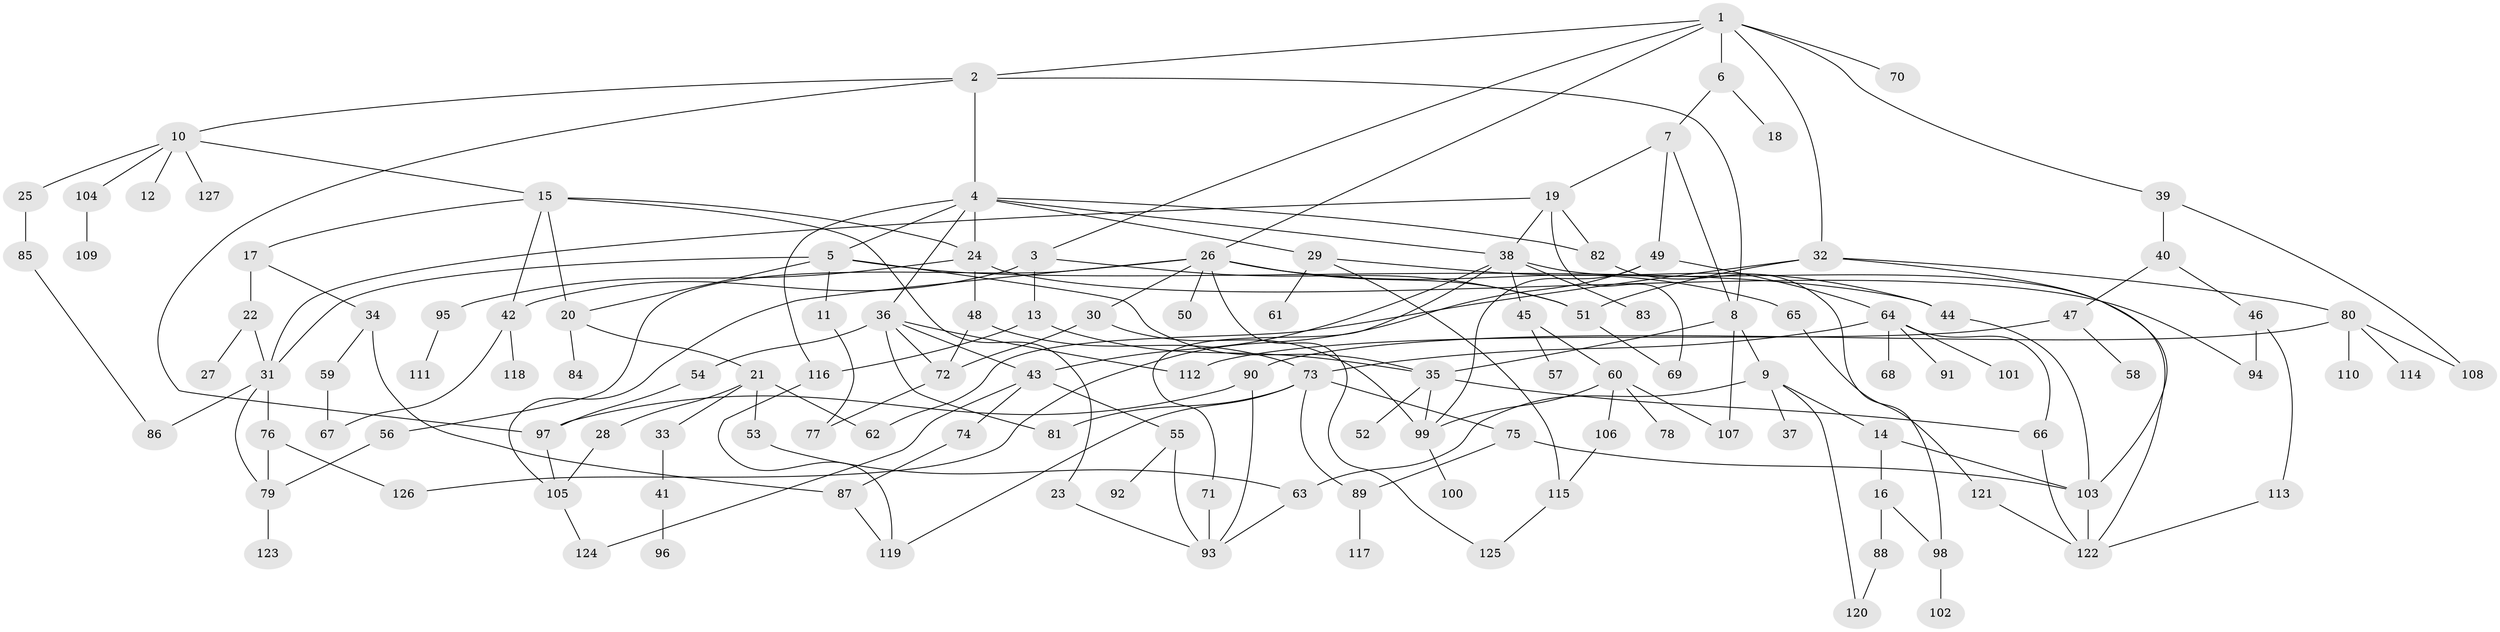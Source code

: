 // Generated by graph-tools (version 1.1) at 2025/01/03/09/25 03:01:08]
// undirected, 127 vertices, 186 edges
graph export_dot {
graph [start="1"]
  node [color=gray90,style=filled];
  1;
  2;
  3;
  4;
  5;
  6;
  7;
  8;
  9;
  10;
  11;
  12;
  13;
  14;
  15;
  16;
  17;
  18;
  19;
  20;
  21;
  22;
  23;
  24;
  25;
  26;
  27;
  28;
  29;
  30;
  31;
  32;
  33;
  34;
  35;
  36;
  37;
  38;
  39;
  40;
  41;
  42;
  43;
  44;
  45;
  46;
  47;
  48;
  49;
  50;
  51;
  52;
  53;
  54;
  55;
  56;
  57;
  58;
  59;
  60;
  61;
  62;
  63;
  64;
  65;
  66;
  67;
  68;
  69;
  70;
  71;
  72;
  73;
  74;
  75;
  76;
  77;
  78;
  79;
  80;
  81;
  82;
  83;
  84;
  85;
  86;
  87;
  88;
  89;
  90;
  91;
  92;
  93;
  94;
  95;
  96;
  97;
  98;
  99;
  100;
  101;
  102;
  103;
  104;
  105;
  106;
  107;
  108;
  109;
  110;
  111;
  112;
  113;
  114;
  115;
  116;
  117;
  118;
  119;
  120;
  121;
  122;
  123;
  124;
  125;
  126;
  127;
  1 -- 2;
  1 -- 3;
  1 -- 6;
  1 -- 26;
  1 -- 32;
  1 -- 39;
  1 -- 70;
  2 -- 4;
  2 -- 10;
  2 -- 97;
  2 -- 8;
  3 -- 13;
  3 -- 42;
  3 -- 51;
  4 -- 5;
  4 -- 24;
  4 -- 29;
  4 -- 36;
  4 -- 82;
  4 -- 38;
  4 -- 116;
  5 -- 11;
  5 -- 31;
  5 -- 44;
  5 -- 20;
  5 -- 35;
  6 -- 7;
  6 -- 18;
  7 -- 8;
  7 -- 19;
  7 -- 49;
  8 -- 9;
  8 -- 35;
  8 -- 107;
  9 -- 14;
  9 -- 37;
  9 -- 63;
  9 -- 120;
  10 -- 12;
  10 -- 15;
  10 -- 25;
  10 -- 104;
  10 -- 127;
  11 -- 77;
  13 -- 35;
  13 -- 116;
  14 -- 16;
  14 -- 103;
  15 -- 17;
  15 -- 20;
  15 -- 23;
  15 -- 42;
  15 -- 24;
  16 -- 88;
  16 -- 98;
  17 -- 22;
  17 -- 34;
  19 -- 38;
  19 -- 69;
  19 -- 31;
  19 -- 82;
  20 -- 21;
  20 -- 84;
  21 -- 28;
  21 -- 33;
  21 -- 53;
  21 -- 62;
  22 -- 27;
  22 -- 31;
  23 -- 93;
  24 -- 48;
  24 -- 94;
  24 -- 95;
  25 -- 85;
  26 -- 30;
  26 -- 50;
  26 -- 56;
  26 -- 65;
  26 -- 125;
  26 -- 51;
  26 -- 105;
  28 -- 105;
  29 -- 61;
  29 -- 44;
  29 -- 115;
  30 -- 72;
  30 -- 99;
  31 -- 76;
  31 -- 86;
  31 -- 79;
  32 -- 51;
  32 -- 62;
  32 -- 80;
  32 -- 103;
  33 -- 41;
  34 -- 59;
  34 -- 87;
  35 -- 52;
  35 -- 66;
  35 -- 99;
  36 -- 43;
  36 -- 54;
  36 -- 81;
  36 -- 72;
  36 -- 112;
  38 -- 45;
  38 -- 71;
  38 -- 83;
  38 -- 122;
  38 -- 43;
  39 -- 40;
  39 -- 108;
  40 -- 46;
  40 -- 47;
  41 -- 96;
  42 -- 67;
  42 -- 118;
  43 -- 55;
  43 -- 74;
  43 -- 124;
  44 -- 103;
  45 -- 57;
  45 -- 60;
  46 -- 113;
  46 -- 94;
  47 -- 58;
  47 -- 112;
  48 -- 73;
  48 -- 72;
  49 -- 64;
  49 -- 126;
  49 -- 99;
  51 -- 69;
  53 -- 63;
  54 -- 97;
  55 -- 92;
  55 -- 93;
  56 -- 79;
  59 -- 67;
  60 -- 78;
  60 -- 106;
  60 -- 107;
  60 -- 99;
  63 -- 93;
  64 -- 68;
  64 -- 91;
  64 -- 101;
  64 -- 66;
  64 -- 73;
  65 -- 121;
  66 -- 122;
  71 -- 93;
  72 -- 77;
  73 -- 75;
  73 -- 119;
  73 -- 81;
  73 -- 89;
  74 -- 87;
  75 -- 89;
  75 -- 103;
  76 -- 79;
  76 -- 126;
  79 -- 123;
  80 -- 90;
  80 -- 108;
  80 -- 110;
  80 -- 114;
  82 -- 98;
  85 -- 86;
  87 -- 119;
  88 -- 120;
  89 -- 117;
  90 -- 97;
  90 -- 93;
  95 -- 111;
  97 -- 105;
  98 -- 102;
  99 -- 100;
  103 -- 122;
  104 -- 109;
  105 -- 124;
  106 -- 115;
  113 -- 122;
  115 -- 125;
  116 -- 119;
  121 -- 122;
}
